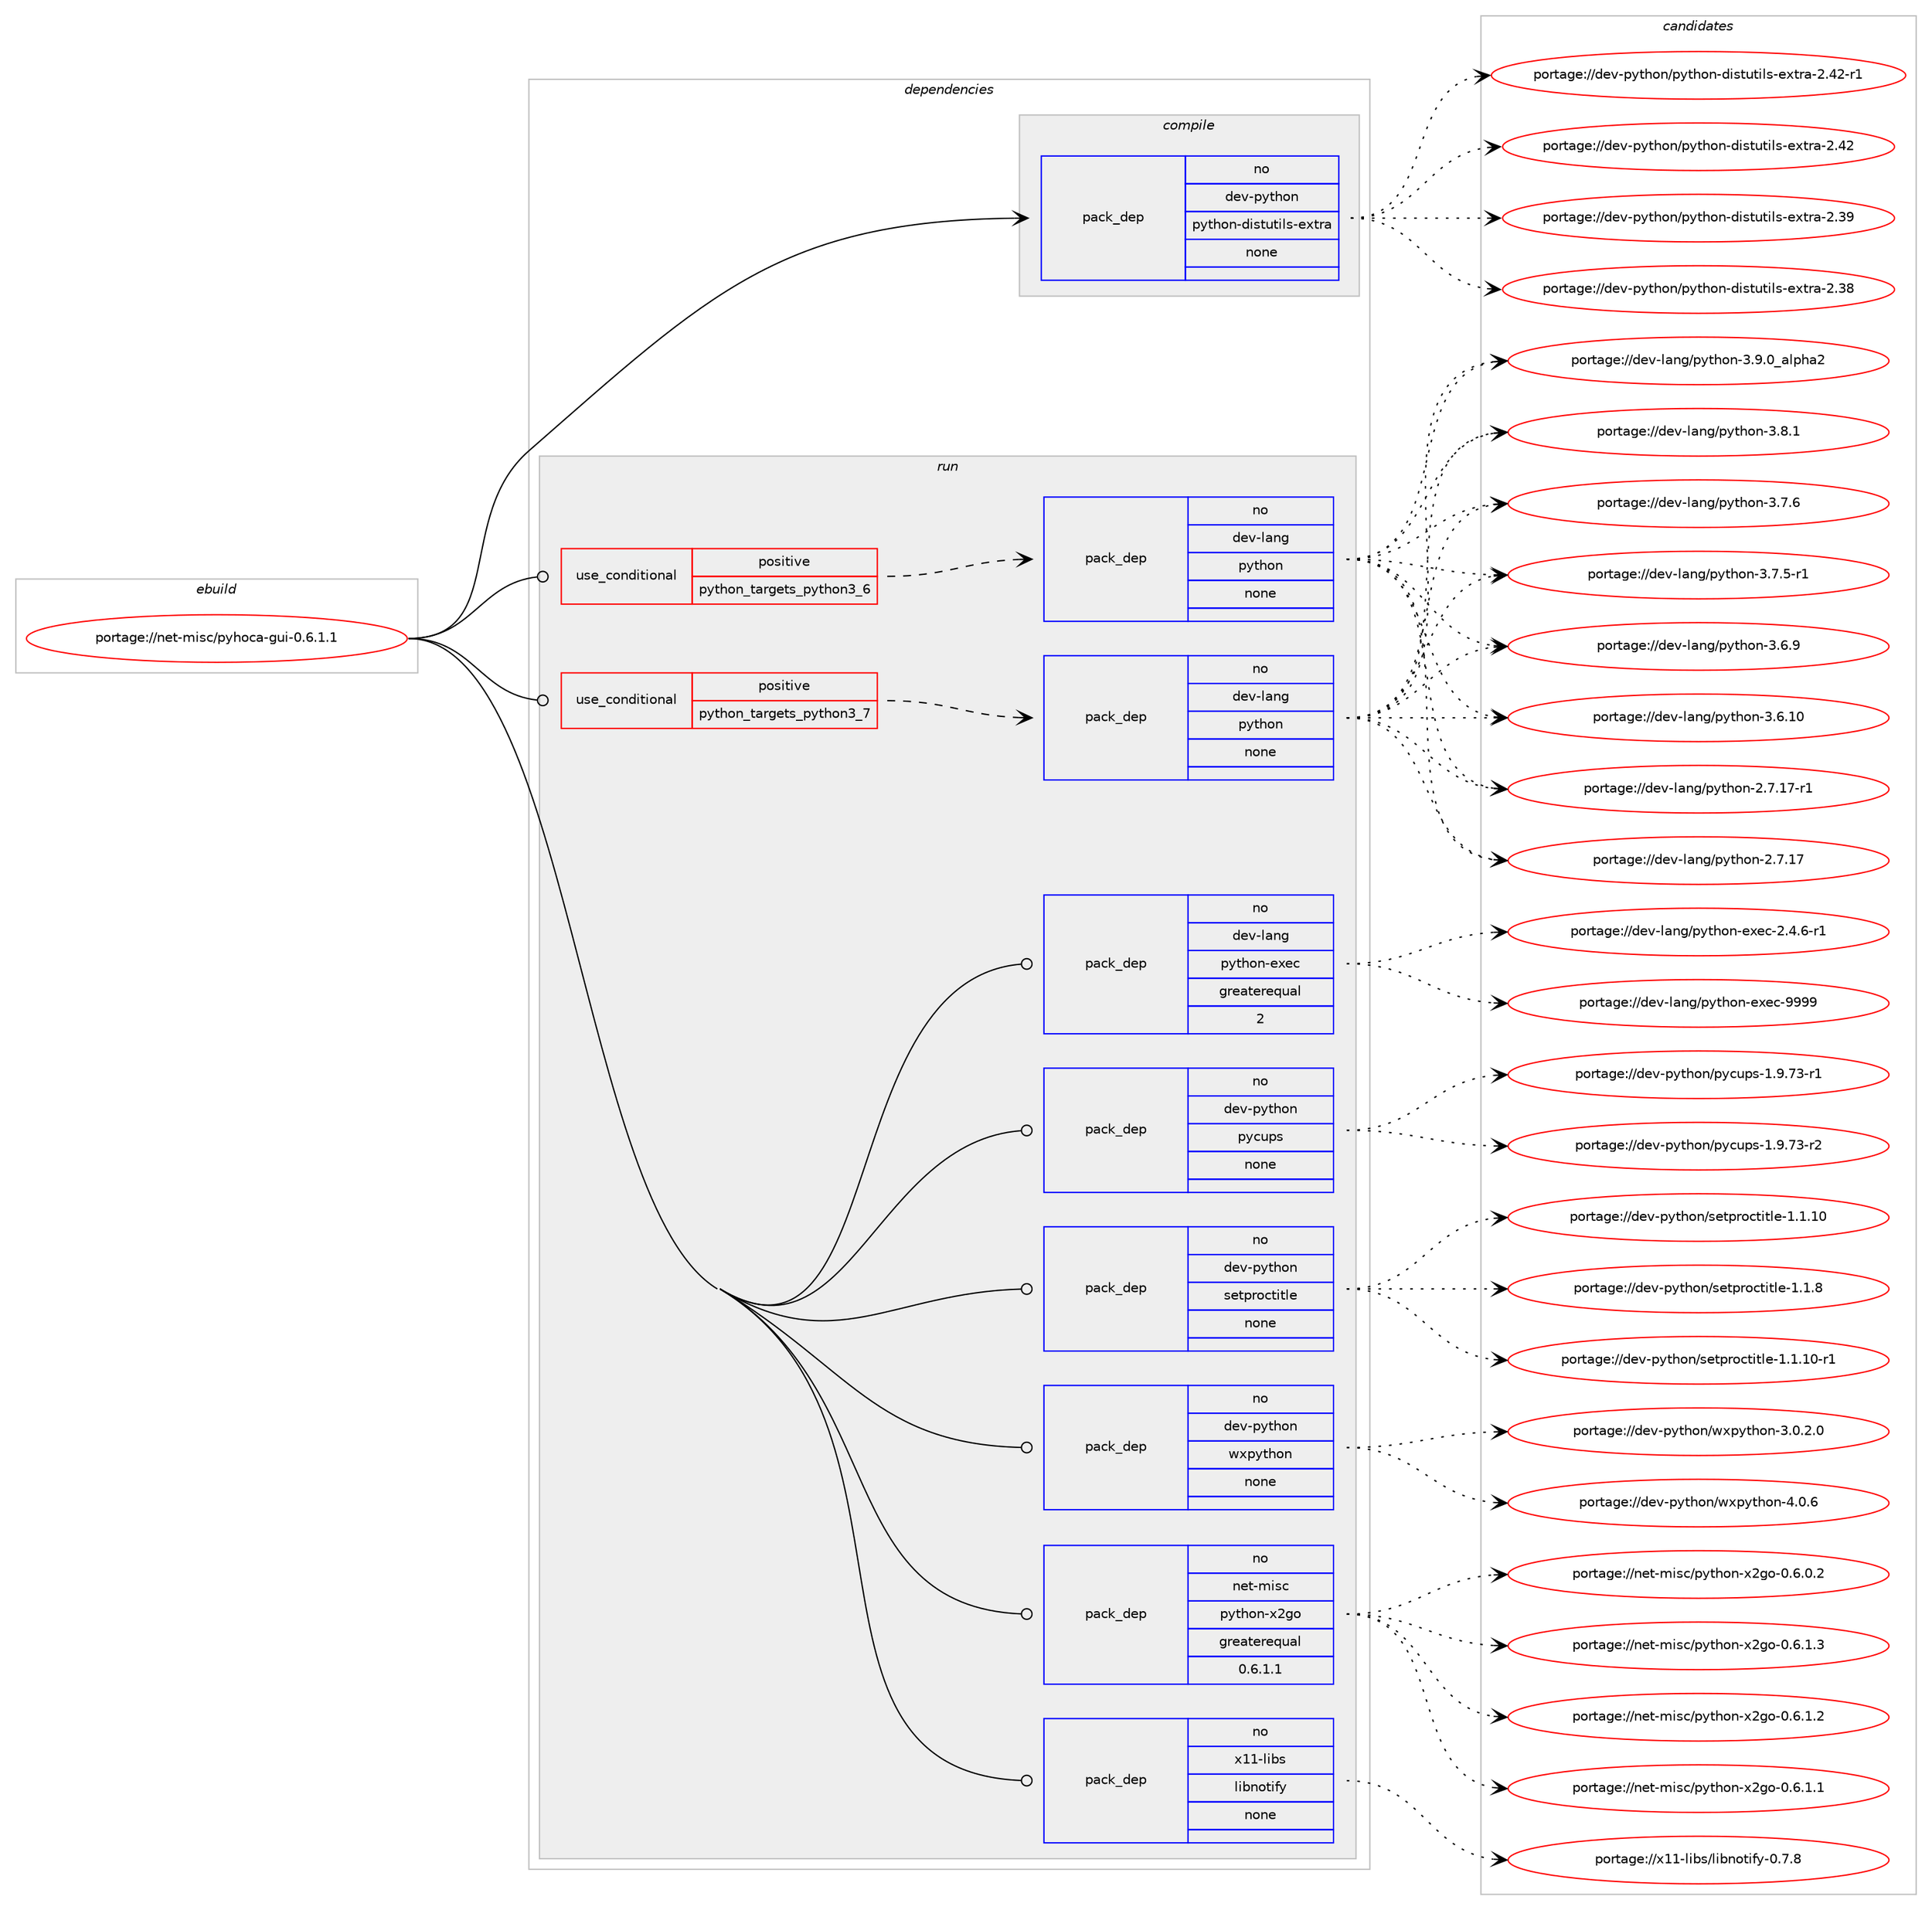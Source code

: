 digraph prolog {

# *************
# Graph options
# *************

newrank=true;
concentrate=true;
compound=true;
graph [rankdir=LR,fontname=Helvetica,fontsize=10,ranksep=1.5];#, ranksep=2.5, nodesep=0.2];
edge  [arrowhead=vee];
node  [fontname=Helvetica,fontsize=10];

# **********
# The ebuild
# **********

subgraph cluster_leftcol {
color=gray;
rank=same;
label=<<i>ebuild</i>>;
id [label="portage://net-misc/pyhoca-gui-0.6.1.1", color=red, width=4, href="../net-misc/pyhoca-gui-0.6.1.1.svg"];
}

# ****************
# The dependencies
# ****************

subgraph cluster_midcol {
color=gray;
label=<<i>dependencies</i>>;
subgraph cluster_compile {
fillcolor="#eeeeee";
style=filled;
label=<<i>compile</i>>;
subgraph pack99895 {
dependency127929 [label=<<TABLE BORDER="0" CELLBORDER="1" CELLSPACING="0" CELLPADDING="4" WIDTH="220"><TR><TD ROWSPAN="6" CELLPADDING="30">pack_dep</TD></TR><TR><TD WIDTH="110">no</TD></TR><TR><TD>dev-python</TD></TR><TR><TD>python-distutils-extra</TD></TR><TR><TD>none</TD></TR><TR><TD></TD></TR></TABLE>>, shape=none, color=blue];
}
id:e -> dependency127929:w [weight=20,style="solid",arrowhead="vee"];
}
subgraph cluster_compileandrun {
fillcolor="#eeeeee";
style=filled;
label=<<i>compile and run</i>>;
}
subgraph cluster_run {
fillcolor="#eeeeee";
style=filled;
label=<<i>run</i>>;
subgraph cond25969 {
dependency127930 [label=<<TABLE BORDER="0" CELLBORDER="1" CELLSPACING="0" CELLPADDING="4"><TR><TD ROWSPAN="3" CELLPADDING="10">use_conditional</TD></TR><TR><TD>positive</TD></TR><TR><TD>python_targets_python3_6</TD></TR></TABLE>>, shape=none, color=red];
subgraph pack99896 {
dependency127931 [label=<<TABLE BORDER="0" CELLBORDER="1" CELLSPACING="0" CELLPADDING="4" WIDTH="220"><TR><TD ROWSPAN="6" CELLPADDING="30">pack_dep</TD></TR><TR><TD WIDTH="110">no</TD></TR><TR><TD>dev-lang</TD></TR><TR><TD>python</TD></TR><TR><TD>none</TD></TR><TR><TD></TD></TR></TABLE>>, shape=none, color=blue];
}
dependency127930:e -> dependency127931:w [weight=20,style="dashed",arrowhead="vee"];
}
id:e -> dependency127930:w [weight=20,style="solid",arrowhead="odot"];
subgraph cond25970 {
dependency127932 [label=<<TABLE BORDER="0" CELLBORDER="1" CELLSPACING="0" CELLPADDING="4"><TR><TD ROWSPAN="3" CELLPADDING="10">use_conditional</TD></TR><TR><TD>positive</TD></TR><TR><TD>python_targets_python3_7</TD></TR></TABLE>>, shape=none, color=red];
subgraph pack99897 {
dependency127933 [label=<<TABLE BORDER="0" CELLBORDER="1" CELLSPACING="0" CELLPADDING="4" WIDTH="220"><TR><TD ROWSPAN="6" CELLPADDING="30">pack_dep</TD></TR><TR><TD WIDTH="110">no</TD></TR><TR><TD>dev-lang</TD></TR><TR><TD>python</TD></TR><TR><TD>none</TD></TR><TR><TD></TD></TR></TABLE>>, shape=none, color=blue];
}
dependency127932:e -> dependency127933:w [weight=20,style="dashed",arrowhead="vee"];
}
id:e -> dependency127932:w [weight=20,style="solid",arrowhead="odot"];
subgraph pack99898 {
dependency127934 [label=<<TABLE BORDER="0" CELLBORDER="1" CELLSPACING="0" CELLPADDING="4" WIDTH="220"><TR><TD ROWSPAN="6" CELLPADDING="30">pack_dep</TD></TR><TR><TD WIDTH="110">no</TD></TR><TR><TD>dev-lang</TD></TR><TR><TD>python-exec</TD></TR><TR><TD>greaterequal</TD></TR><TR><TD>2</TD></TR></TABLE>>, shape=none, color=blue];
}
id:e -> dependency127934:w [weight=20,style="solid",arrowhead="odot"];
subgraph pack99899 {
dependency127935 [label=<<TABLE BORDER="0" CELLBORDER="1" CELLSPACING="0" CELLPADDING="4" WIDTH="220"><TR><TD ROWSPAN="6" CELLPADDING="30">pack_dep</TD></TR><TR><TD WIDTH="110">no</TD></TR><TR><TD>dev-python</TD></TR><TR><TD>pycups</TD></TR><TR><TD>none</TD></TR><TR><TD></TD></TR></TABLE>>, shape=none, color=blue];
}
id:e -> dependency127935:w [weight=20,style="solid",arrowhead="odot"];
subgraph pack99900 {
dependency127936 [label=<<TABLE BORDER="0" CELLBORDER="1" CELLSPACING="0" CELLPADDING="4" WIDTH="220"><TR><TD ROWSPAN="6" CELLPADDING="30">pack_dep</TD></TR><TR><TD WIDTH="110">no</TD></TR><TR><TD>dev-python</TD></TR><TR><TD>setproctitle</TD></TR><TR><TD>none</TD></TR><TR><TD></TD></TR></TABLE>>, shape=none, color=blue];
}
id:e -> dependency127936:w [weight=20,style="solid",arrowhead="odot"];
subgraph pack99901 {
dependency127937 [label=<<TABLE BORDER="0" CELLBORDER="1" CELLSPACING="0" CELLPADDING="4" WIDTH="220"><TR><TD ROWSPAN="6" CELLPADDING="30">pack_dep</TD></TR><TR><TD WIDTH="110">no</TD></TR><TR><TD>dev-python</TD></TR><TR><TD>wxpython</TD></TR><TR><TD>none</TD></TR><TR><TD></TD></TR></TABLE>>, shape=none, color=blue];
}
id:e -> dependency127937:w [weight=20,style="solid",arrowhead="odot"];
subgraph pack99902 {
dependency127938 [label=<<TABLE BORDER="0" CELLBORDER="1" CELLSPACING="0" CELLPADDING="4" WIDTH="220"><TR><TD ROWSPAN="6" CELLPADDING="30">pack_dep</TD></TR><TR><TD WIDTH="110">no</TD></TR><TR><TD>net-misc</TD></TR><TR><TD>python-x2go</TD></TR><TR><TD>greaterequal</TD></TR><TR><TD>0.6.1.1</TD></TR></TABLE>>, shape=none, color=blue];
}
id:e -> dependency127938:w [weight=20,style="solid",arrowhead="odot"];
subgraph pack99903 {
dependency127939 [label=<<TABLE BORDER="0" CELLBORDER="1" CELLSPACING="0" CELLPADDING="4" WIDTH="220"><TR><TD ROWSPAN="6" CELLPADDING="30">pack_dep</TD></TR><TR><TD WIDTH="110">no</TD></TR><TR><TD>x11-libs</TD></TR><TR><TD>libnotify</TD></TR><TR><TD>none</TD></TR><TR><TD></TD></TR></TABLE>>, shape=none, color=blue];
}
id:e -> dependency127939:w [weight=20,style="solid",arrowhead="odot"];
}
}

# **************
# The candidates
# **************

subgraph cluster_choices {
rank=same;
color=gray;
label=<<i>candidates</i>>;

subgraph choice99895 {
color=black;
nodesep=1;
choice100101118451121211161041111104711212111610411111045100105115116117116105108115451011201161149745504652504511449 [label="portage://dev-python/python-distutils-extra-2.42-r1", color=red, width=4,href="../dev-python/python-distutils-extra-2.42-r1.svg"];
choice10010111845112121116104111110471121211161041111104510010511511611711610510811545101120116114974550465250 [label="portage://dev-python/python-distutils-extra-2.42", color=red, width=4,href="../dev-python/python-distutils-extra-2.42.svg"];
choice10010111845112121116104111110471121211161041111104510010511511611711610510811545101120116114974550465157 [label="portage://dev-python/python-distutils-extra-2.39", color=red, width=4,href="../dev-python/python-distutils-extra-2.39.svg"];
choice10010111845112121116104111110471121211161041111104510010511511611711610510811545101120116114974550465156 [label="portage://dev-python/python-distutils-extra-2.38", color=red, width=4,href="../dev-python/python-distutils-extra-2.38.svg"];
dependency127929:e -> choice100101118451121211161041111104711212111610411111045100105115116117116105108115451011201161149745504652504511449:w [style=dotted,weight="100"];
dependency127929:e -> choice10010111845112121116104111110471121211161041111104510010511511611711610510811545101120116114974550465250:w [style=dotted,weight="100"];
dependency127929:e -> choice10010111845112121116104111110471121211161041111104510010511511611711610510811545101120116114974550465157:w [style=dotted,weight="100"];
dependency127929:e -> choice10010111845112121116104111110471121211161041111104510010511511611711610510811545101120116114974550465156:w [style=dotted,weight="100"];
}
subgraph choice99896 {
color=black;
nodesep=1;
choice10010111845108971101034711212111610411111045514657464895971081121049750 [label="portage://dev-lang/python-3.9.0_alpha2", color=red, width=4,href="../dev-lang/python-3.9.0_alpha2.svg"];
choice100101118451089711010347112121116104111110455146564649 [label="portage://dev-lang/python-3.8.1", color=red, width=4,href="../dev-lang/python-3.8.1.svg"];
choice100101118451089711010347112121116104111110455146554654 [label="portage://dev-lang/python-3.7.6", color=red, width=4,href="../dev-lang/python-3.7.6.svg"];
choice1001011184510897110103471121211161041111104551465546534511449 [label="portage://dev-lang/python-3.7.5-r1", color=red, width=4,href="../dev-lang/python-3.7.5-r1.svg"];
choice100101118451089711010347112121116104111110455146544657 [label="portage://dev-lang/python-3.6.9", color=red, width=4,href="../dev-lang/python-3.6.9.svg"];
choice10010111845108971101034711212111610411111045514654464948 [label="portage://dev-lang/python-3.6.10", color=red, width=4,href="../dev-lang/python-3.6.10.svg"];
choice100101118451089711010347112121116104111110455046554649554511449 [label="portage://dev-lang/python-2.7.17-r1", color=red, width=4,href="../dev-lang/python-2.7.17-r1.svg"];
choice10010111845108971101034711212111610411111045504655464955 [label="portage://dev-lang/python-2.7.17", color=red, width=4,href="../dev-lang/python-2.7.17.svg"];
dependency127931:e -> choice10010111845108971101034711212111610411111045514657464895971081121049750:w [style=dotted,weight="100"];
dependency127931:e -> choice100101118451089711010347112121116104111110455146564649:w [style=dotted,weight="100"];
dependency127931:e -> choice100101118451089711010347112121116104111110455146554654:w [style=dotted,weight="100"];
dependency127931:e -> choice1001011184510897110103471121211161041111104551465546534511449:w [style=dotted,weight="100"];
dependency127931:e -> choice100101118451089711010347112121116104111110455146544657:w [style=dotted,weight="100"];
dependency127931:e -> choice10010111845108971101034711212111610411111045514654464948:w [style=dotted,weight="100"];
dependency127931:e -> choice100101118451089711010347112121116104111110455046554649554511449:w [style=dotted,weight="100"];
dependency127931:e -> choice10010111845108971101034711212111610411111045504655464955:w [style=dotted,weight="100"];
}
subgraph choice99897 {
color=black;
nodesep=1;
choice10010111845108971101034711212111610411111045514657464895971081121049750 [label="portage://dev-lang/python-3.9.0_alpha2", color=red, width=4,href="../dev-lang/python-3.9.0_alpha2.svg"];
choice100101118451089711010347112121116104111110455146564649 [label="portage://dev-lang/python-3.8.1", color=red, width=4,href="../dev-lang/python-3.8.1.svg"];
choice100101118451089711010347112121116104111110455146554654 [label="portage://dev-lang/python-3.7.6", color=red, width=4,href="../dev-lang/python-3.7.6.svg"];
choice1001011184510897110103471121211161041111104551465546534511449 [label="portage://dev-lang/python-3.7.5-r1", color=red, width=4,href="../dev-lang/python-3.7.5-r1.svg"];
choice100101118451089711010347112121116104111110455146544657 [label="portage://dev-lang/python-3.6.9", color=red, width=4,href="../dev-lang/python-3.6.9.svg"];
choice10010111845108971101034711212111610411111045514654464948 [label="portage://dev-lang/python-3.6.10", color=red, width=4,href="../dev-lang/python-3.6.10.svg"];
choice100101118451089711010347112121116104111110455046554649554511449 [label="portage://dev-lang/python-2.7.17-r1", color=red, width=4,href="../dev-lang/python-2.7.17-r1.svg"];
choice10010111845108971101034711212111610411111045504655464955 [label="portage://dev-lang/python-2.7.17", color=red, width=4,href="../dev-lang/python-2.7.17.svg"];
dependency127933:e -> choice10010111845108971101034711212111610411111045514657464895971081121049750:w [style=dotted,weight="100"];
dependency127933:e -> choice100101118451089711010347112121116104111110455146564649:w [style=dotted,weight="100"];
dependency127933:e -> choice100101118451089711010347112121116104111110455146554654:w [style=dotted,weight="100"];
dependency127933:e -> choice1001011184510897110103471121211161041111104551465546534511449:w [style=dotted,weight="100"];
dependency127933:e -> choice100101118451089711010347112121116104111110455146544657:w [style=dotted,weight="100"];
dependency127933:e -> choice10010111845108971101034711212111610411111045514654464948:w [style=dotted,weight="100"];
dependency127933:e -> choice100101118451089711010347112121116104111110455046554649554511449:w [style=dotted,weight="100"];
dependency127933:e -> choice10010111845108971101034711212111610411111045504655464955:w [style=dotted,weight="100"];
}
subgraph choice99898 {
color=black;
nodesep=1;
choice10010111845108971101034711212111610411111045101120101994557575757 [label="portage://dev-lang/python-exec-9999", color=red, width=4,href="../dev-lang/python-exec-9999.svg"];
choice10010111845108971101034711212111610411111045101120101994550465246544511449 [label="portage://dev-lang/python-exec-2.4.6-r1", color=red, width=4,href="../dev-lang/python-exec-2.4.6-r1.svg"];
dependency127934:e -> choice10010111845108971101034711212111610411111045101120101994557575757:w [style=dotted,weight="100"];
dependency127934:e -> choice10010111845108971101034711212111610411111045101120101994550465246544511449:w [style=dotted,weight="100"];
}
subgraph choice99899 {
color=black;
nodesep=1;
choice100101118451121211161041111104711212199117112115454946574655514511450 [label="portage://dev-python/pycups-1.9.73-r2", color=red, width=4,href="../dev-python/pycups-1.9.73-r2.svg"];
choice100101118451121211161041111104711212199117112115454946574655514511449 [label="portage://dev-python/pycups-1.9.73-r1", color=red, width=4,href="../dev-python/pycups-1.9.73-r1.svg"];
dependency127935:e -> choice100101118451121211161041111104711212199117112115454946574655514511450:w [style=dotted,weight="100"];
dependency127935:e -> choice100101118451121211161041111104711212199117112115454946574655514511449:w [style=dotted,weight="100"];
}
subgraph choice99900 {
color=black;
nodesep=1;
choice100101118451121211161041111104711510111611211411199116105116108101454946494656 [label="portage://dev-python/setproctitle-1.1.8", color=red, width=4,href="../dev-python/setproctitle-1.1.8.svg"];
choice100101118451121211161041111104711510111611211411199116105116108101454946494649484511449 [label="portage://dev-python/setproctitle-1.1.10-r1", color=red, width=4,href="../dev-python/setproctitle-1.1.10-r1.svg"];
choice10010111845112121116104111110471151011161121141119911610511610810145494649464948 [label="portage://dev-python/setproctitle-1.1.10", color=red, width=4,href="../dev-python/setproctitle-1.1.10.svg"];
dependency127936:e -> choice100101118451121211161041111104711510111611211411199116105116108101454946494656:w [style=dotted,weight="100"];
dependency127936:e -> choice100101118451121211161041111104711510111611211411199116105116108101454946494649484511449:w [style=dotted,weight="100"];
dependency127936:e -> choice10010111845112121116104111110471151011161121141119911610511610810145494649464948:w [style=dotted,weight="100"];
}
subgraph choice99901 {
color=black;
nodesep=1;
choice1001011184511212111610411111047119120112121116104111110455246484654 [label="portage://dev-python/wxpython-4.0.6", color=red, width=4,href="../dev-python/wxpython-4.0.6.svg"];
choice10010111845112121116104111110471191201121211161041111104551464846504648 [label="portage://dev-python/wxpython-3.0.2.0", color=red, width=4,href="../dev-python/wxpython-3.0.2.0.svg"];
dependency127937:e -> choice1001011184511212111610411111047119120112121116104111110455246484654:w [style=dotted,weight="100"];
dependency127937:e -> choice10010111845112121116104111110471191201121211161041111104551464846504648:w [style=dotted,weight="100"];
}
subgraph choice99902 {
color=black;
nodesep=1;
choice11010111645109105115994711212111610411111045120501031114548465446494651 [label="portage://net-misc/python-x2go-0.6.1.3", color=red, width=4,href="../net-misc/python-x2go-0.6.1.3.svg"];
choice11010111645109105115994711212111610411111045120501031114548465446494650 [label="portage://net-misc/python-x2go-0.6.1.2", color=red, width=4,href="../net-misc/python-x2go-0.6.1.2.svg"];
choice11010111645109105115994711212111610411111045120501031114548465446494649 [label="portage://net-misc/python-x2go-0.6.1.1", color=red, width=4,href="../net-misc/python-x2go-0.6.1.1.svg"];
choice11010111645109105115994711212111610411111045120501031114548465446484650 [label="portage://net-misc/python-x2go-0.6.0.2", color=red, width=4,href="../net-misc/python-x2go-0.6.0.2.svg"];
dependency127938:e -> choice11010111645109105115994711212111610411111045120501031114548465446494651:w [style=dotted,weight="100"];
dependency127938:e -> choice11010111645109105115994711212111610411111045120501031114548465446494650:w [style=dotted,weight="100"];
dependency127938:e -> choice11010111645109105115994711212111610411111045120501031114548465446494649:w [style=dotted,weight="100"];
dependency127938:e -> choice11010111645109105115994711212111610411111045120501031114548465446484650:w [style=dotted,weight="100"];
}
subgraph choice99903 {
color=black;
nodesep=1;
choice120494945108105981154710810598110111116105102121454846554656 [label="portage://x11-libs/libnotify-0.7.8", color=red, width=4,href="../x11-libs/libnotify-0.7.8.svg"];
dependency127939:e -> choice120494945108105981154710810598110111116105102121454846554656:w [style=dotted,weight="100"];
}
}

}
